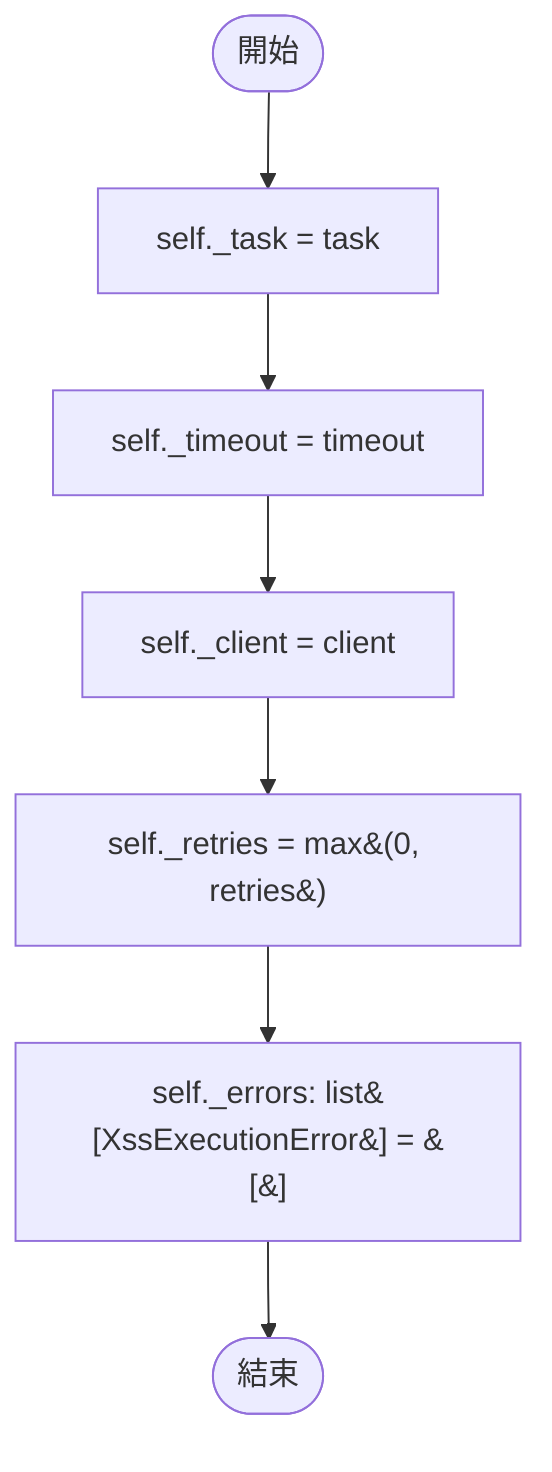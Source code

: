 flowchart TB
    n1([開始])
    n2([結束])
    n3[self._task = task]
    n4[self._timeout = timeout]
    n5[self._client = client]
    n6[self._retries = max&#40;0, retries&#41;]
    n7[self._errors: list&#91;XssExecutionError&#93; = &#91;&#93;]
    n1 --> n3
    n3 --> n4
    n4 --> n5
    n5 --> n6
    n6 --> n7
    n7 --> n2